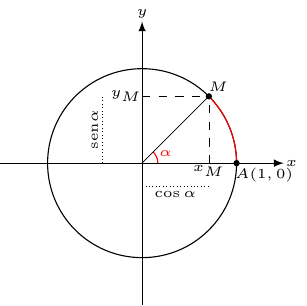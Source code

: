 \documentclass[crop]{standalone}
\usepackage[dvipsnames]{xcolor}
\usepackage{tikz}
\usetikzlibrary{positioning}

\begin{document}
  \begin{tikzpicture}[font=\tiny]
    \def\r{1.2}
    \def\t{45}
    \def\ox{1.8}
    \def\oy{1.8}
    
    \def\xm{\r*cos(\t)}
    \def\ym{\r*sin(\t)}

    \draw[-latex,line width=0.25pt] ({-\ox},0) -- ({\ox},0);
    \node at ({\ox+0.1},0) {$x$};
    \draw[-latex,line width=0.25pt] (0,{-\oy}) -- (0,{\oy});
    \node at (0,{\oy+0.1}) {$y$};
    
    \draw (0,0) circle (\r);
    \draw[red] (0.2,0) arc (0:\t:0.2);
    \draw[red] (\r,0) arc (0:\t:\r);
    \draw[line width=0.25pt] (0,0) -- ({\xm},{\ym});
    \node[red] at (0.3,0.12) {$\alpha$};
    
    \fill (\r,0) circle (0.04);
    \node at ({\r+0.35},-0.15) {$A(1,0)$};
    
    \fill ({\xm},{\ym}) circle (0.04);
    \node at ({\xm+0.12},{\ym+0.12}) {$M$};
    
    \draw[line width=0.25pt,dashed] (0,{\ym}) -- ({\xm},{\ym});
    \node at (-0.2,{\ym}) { $y_{M}$};    
    
    \draw[line width=0.25pt,dashed] ({\xm},0) -- ({\xm},{\ym});
    \node at ({\xm},-0.1) { $x_{M}$};

    \draw[line width=0.25pt,densely dotted] (0,-0.3) -- ({\xm},-0.3);
    \node at ({\xm/2},-0.4) {$\cos{\alpha}$};

    \draw[line width=0.25pt,densely dotted] (-0.5,0) -- (-0.5,{\ym});
    \node[rotate=90] at (-0.6,{\ym/2}) {$\mbox{sen}{\alpha}$};   
    
  \end{tikzpicture}%
\end{document}